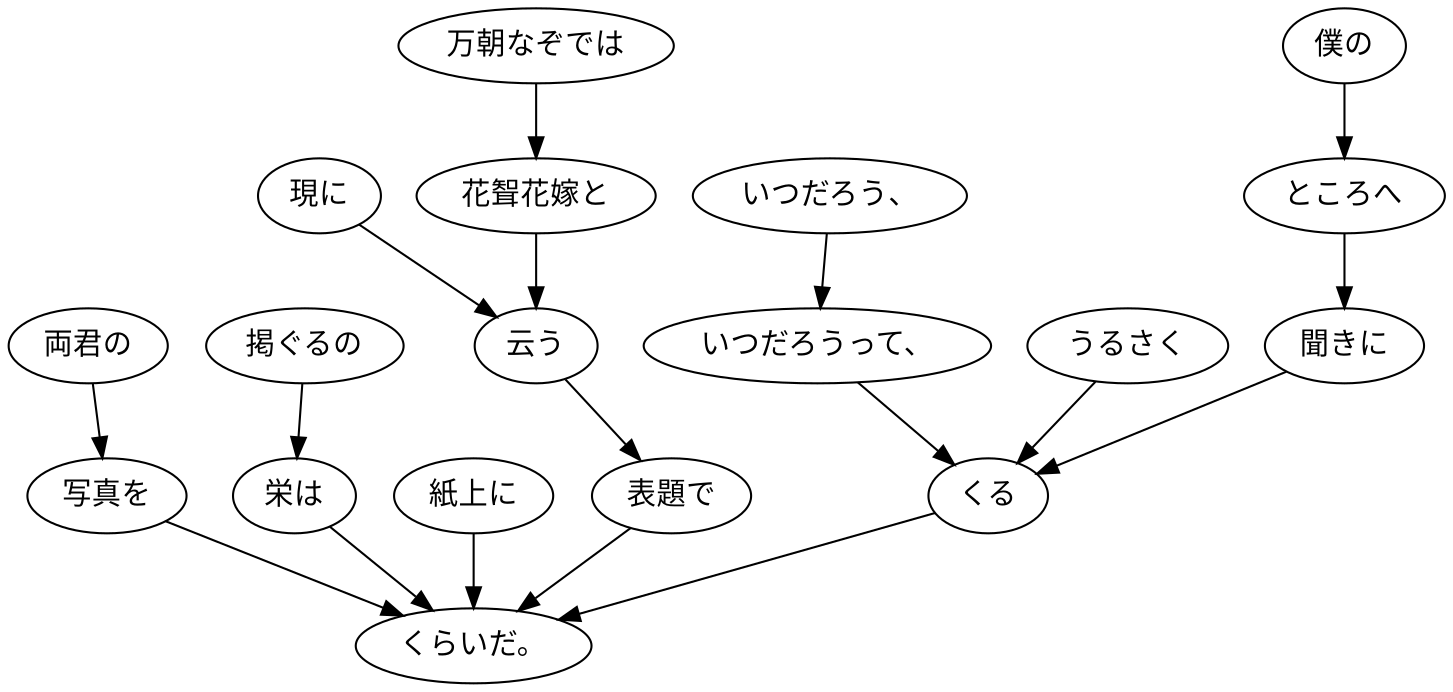 digraph graph8407 {
	node0 [label="現に"];
	node1 [label="万朝なぞでは"];
	node2 [label="花聟花嫁と"];
	node3 [label="云う"];
	node4 [label="表題で"];
	node5 [label="両君の"];
	node6 [label="写真を"];
	node7 [label="紙上に"];
	node8 [label="掲ぐるの"];
	node9 [label="栄は"];
	node10 [label="いつだろう、"];
	node11 [label="いつだろうって、"];
	node12 [label="うるさく"];
	node13 [label="僕の"];
	node14 [label="ところへ"];
	node15 [label="聞きに"];
	node16 [label="くる"];
	node17 [label="くらいだ。"];
	node0 -> node3;
	node1 -> node2;
	node2 -> node3;
	node3 -> node4;
	node4 -> node17;
	node5 -> node6;
	node6 -> node17;
	node7 -> node17;
	node8 -> node9;
	node9 -> node17;
	node10 -> node11;
	node11 -> node16;
	node12 -> node16;
	node13 -> node14;
	node14 -> node15;
	node15 -> node16;
	node16 -> node17;
}
